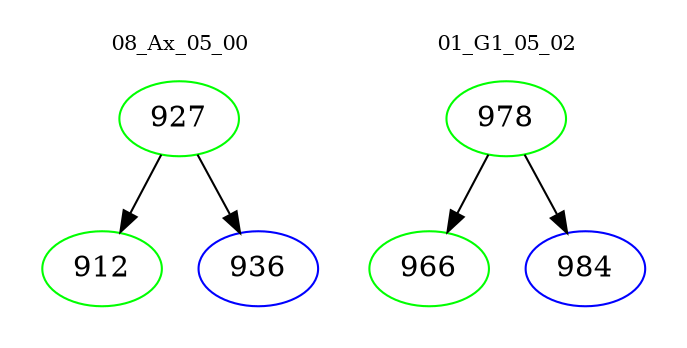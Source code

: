 digraph{
subgraph cluster_0 {
color = white
label = "08_Ax_05_00";
fontsize=10;
T0_927 [label="927", color="green"]
T0_927 -> T0_912 [color="black"]
T0_912 [label="912", color="green"]
T0_927 -> T0_936 [color="black"]
T0_936 [label="936", color="blue"]
}
subgraph cluster_1 {
color = white
label = "01_G1_05_02";
fontsize=10;
T1_978 [label="978", color="green"]
T1_978 -> T1_966 [color="black"]
T1_966 [label="966", color="green"]
T1_978 -> T1_984 [color="black"]
T1_984 [label="984", color="blue"]
}
}

